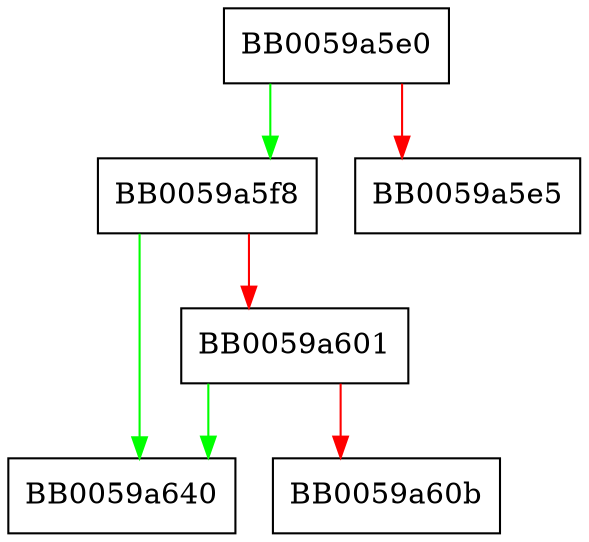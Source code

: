 digraph pkey_ecd_ctrl {
  node [shape="box"];
  graph [splines=ortho];
  BB0059a5e0 -> BB0059a5f8 [color="green"];
  BB0059a5e0 -> BB0059a5e5 [color="red"];
  BB0059a5f8 -> BB0059a640 [color="green"];
  BB0059a5f8 -> BB0059a601 [color="red"];
  BB0059a601 -> BB0059a640 [color="green"];
  BB0059a601 -> BB0059a60b [color="red"];
}